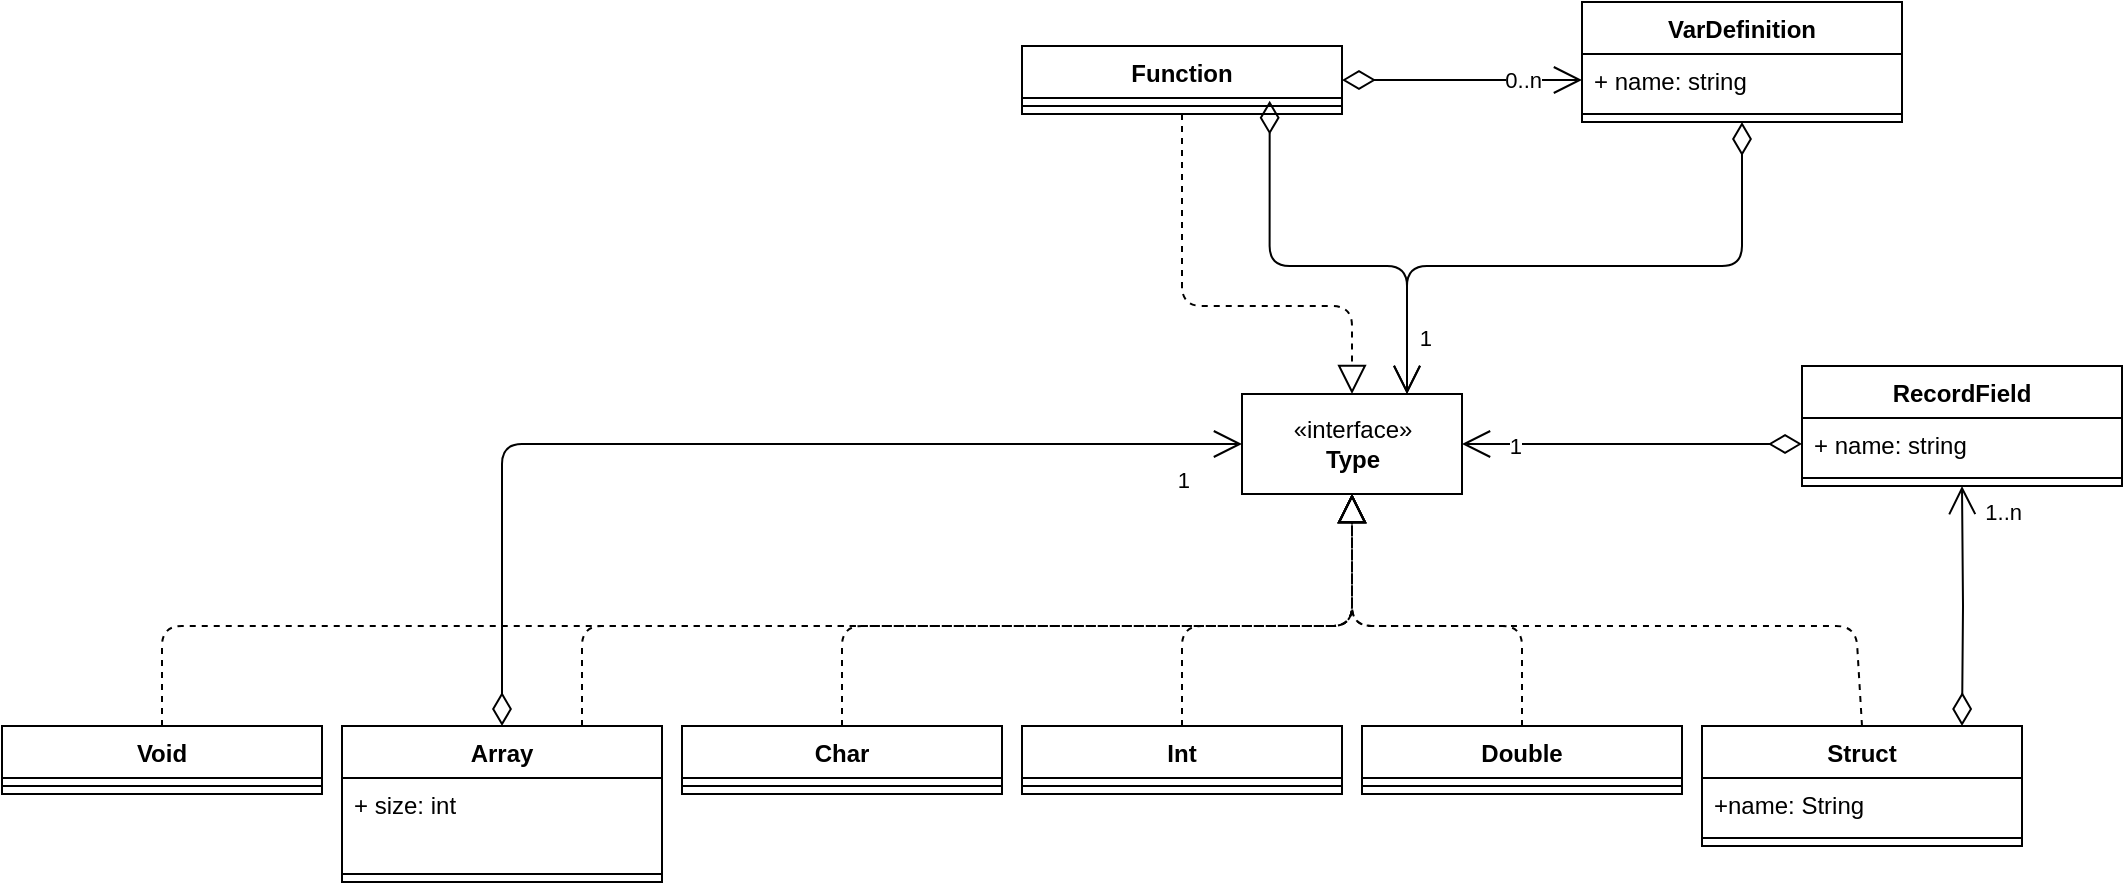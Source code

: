 <mxfile version="15.4.3" type="device"><diagram id="_OmRYDGXQTk0q7Ua_dr8" name="Page-1"><mxGraphModel dx="2012" dy="1796" grid="1" gridSize="10" guides="1" tooltips="1" connect="1" arrows="1" fold="1" page="1" pageScale="1" pageWidth="827" pageHeight="1169" math="0" shadow="0"><root><mxCell id="0"/><mxCell id="1" parent="0"/><mxCell id="3f4uJwtjrz-4ykXI1PIJ-1" value="«interface»&lt;br&gt;&lt;b&gt;Type&lt;/b&gt;" style="html=1;" parent="1" vertex="1"><mxGeometry x="370" y="84" width="110" height="50" as="geometry"/></mxCell><mxCell id="3f4uJwtjrz-4ykXI1PIJ-2" value="Int" style="swimlane;fontStyle=1;align=center;verticalAlign=top;childLayout=stackLayout;horizontal=1;startSize=26;horizontalStack=0;resizeParent=1;resizeParentMax=0;resizeLast=0;collapsible=1;marginBottom=0;" parent="1" vertex="1"><mxGeometry x="260" y="250" width="160" height="34" as="geometry"><mxRectangle x="330" y="250" width="50" height="26" as="alternateBounds"/></mxGeometry></mxCell><mxCell id="3f4uJwtjrz-4ykXI1PIJ-4" value="" style="line;strokeWidth=1;fillColor=none;align=left;verticalAlign=middle;spacingTop=-1;spacingLeft=3;spacingRight=3;rotatable=0;labelPosition=right;points=[];portConstraint=eastwest;" parent="3f4uJwtjrz-4ykXI1PIJ-2" vertex="1"><mxGeometry y="26" width="160" height="8" as="geometry"/></mxCell><mxCell id="3f4uJwtjrz-4ykXI1PIJ-6" value="Char" style="swimlane;fontStyle=1;align=center;verticalAlign=top;childLayout=stackLayout;horizontal=1;startSize=26;horizontalStack=0;resizeParent=1;resizeParentMax=0;resizeLast=0;collapsible=1;marginBottom=0;" parent="1" vertex="1"><mxGeometry x="90" y="250" width="160" height="34" as="geometry"/></mxCell><mxCell id="3f4uJwtjrz-4ykXI1PIJ-8" value="" style="line;strokeWidth=1;fillColor=none;align=left;verticalAlign=middle;spacingTop=-1;spacingLeft=3;spacingRight=3;rotatable=0;labelPosition=right;points=[];portConstraint=eastwest;" parent="3f4uJwtjrz-4ykXI1PIJ-6" vertex="1"><mxGeometry y="26" width="160" height="8" as="geometry"/></mxCell><mxCell id="3f4uJwtjrz-4ykXI1PIJ-10" value="Double" style="swimlane;fontStyle=1;align=center;verticalAlign=top;childLayout=stackLayout;horizontal=1;startSize=26;horizontalStack=0;resizeParent=1;resizeParentMax=0;resizeLast=0;collapsible=1;marginBottom=0;" parent="1" vertex="1"><mxGeometry x="430" y="250" width="160" height="34" as="geometry"/></mxCell><mxCell id="3f4uJwtjrz-4ykXI1PIJ-12" value="" style="line;strokeWidth=1;fillColor=none;align=left;verticalAlign=middle;spacingTop=-1;spacingLeft=3;spacingRight=3;rotatable=0;labelPosition=right;points=[];portConstraint=eastwest;" parent="3f4uJwtjrz-4ykXI1PIJ-10" vertex="1"><mxGeometry y="26" width="160" height="8" as="geometry"/></mxCell><mxCell id="3f4uJwtjrz-4ykXI1PIJ-14" value="Struct" style="swimlane;fontStyle=1;align=center;verticalAlign=top;childLayout=stackLayout;horizontal=1;startSize=26;horizontalStack=0;resizeParent=1;resizeParentMax=0;resizeLast=0;collapsible=1;marginBottom=0;" parent="1" vertex="1"><mxGeometry x="600" y="250" width="160" height="60" as="geometry"/></mxCell><mxCell id="3f4uJwtjrz-4ykXI1PIJ-15" value="+name: String" style="text;strokeColor=none;fillColor=none;align=left;verticalAlign=top;spacingLeft=4;spacingRight=4;overflow=hidden;rotatable=0;points=[[0,0.5],[1,0.5]];portConstraint=eastwest;" parent="3f4uJwtjrz-4ykXI1PIJ-14" vertex="1"><mxGeometry y="26" width="160" height="26" as="geometry"/></mxCell><mxCell id="3f4uJwtjrz-4ykXI1PIJ-16" value="" style="line;strokeWidth=1;fillColor=none;align=left;verticalAlign=middle;spacingTop=-1;spacingLeft=3;spacingRight=3;rotatable=0;labelPosition=right;points=[];portConstraint=eastwest;" parent="3f4uJwtjrz-4ykXI1PIJ-14" vertex="1"><mxGeometry y="52" width="160" height="8" as="geometry"/></mxCell><mxCell id="3f4uJwtjrz-4ykXI1PIJ-18" value="" style="endArrow=block;dashed=1;endFill=0;endSize=12;html=1;rounded=1;entryX=0.5;entryY=1;entryDx=0;entryDy=0;exitX=0.5;exitY=0;exitDx=0;exitDy=0;" parent="1" source="3f4uJwtjrz-4ykXI1PIJ-6" target="3f4uJwtjrz-4ykXI1PIJ-1" edge="1"><mxGeometry width="160" relative="1" as="geometry"><mxPoint x="260" y="290" as="sourcePoint"/><mxPoint x="420" y="290" as="targetPoint"/><Array as="points"><mxPoint x="170" y="200"/><mxPoint x="425" y="200"/></Array></mxGeometry></mxCell><mxCell id="3f4uJwtjrz-4ykXI1PIJ-19" value="" style="endArrow=block;dashed=1;endFill=0;endSize=12;html=1;rounded=1;entryX=0.5;entryY=1;entryDx=0;entryDy=0;exitX=0.5;exitY=0;exitDx=0;exitDy=0;" parent="1" source="3f4uJwtjrz-4ykXI1PIJ-2" target="3f4uJwtjrz-4ykXI1PIJ-1" edge="1"><mxGeometry width="160" relative="1" as="geometry"><mxPoint x="180" y="260" as="sourcePoint"/><mxPoint x="435" y="140" as="targetPoint"/><Array as="points"><mxPoint x="340" y="200"/><mxPoint x="425" y="200"/></Array></mxGeometry></mxCell><mxCell id="3f4uJwtjrz-4ykXI1PIJ-20" value="" style="endArrow=block;dashed=1;endFill=0;endSize=12;html=1;rounded=1;entryX=0.5;entryY=1;entryDx=0;entryDy=0;exitX=0.5;exitY=0;exitDx=0;exitDy=0;" parent="1" source="3f4uJwtjrz-4ykXI1PIJ-10" target="3f4uJwtjrz-4ykXI1PIJ-1" edge="1"><mxGeometry width="160" relative="1" as="geometry"><mxPoint x="350" y="260" as="sourcePoint"/><mxPoint x="435" y="140" as="targetPoint"/><Array as="points"><mxPoint x="510" y="200"/><mxPoint x="425" y="200"/></Array></mxGeometry></mxCell><mxCell id="3f4uJwtjrz-4ykXI1PIJ-21" value="" style="endArrow=block;dashed=1;endFill=0;endSize=12;html=1;rounded=1;entryX=0.5;entryY=1;entryDx=0;entryDy=0;exitX=0.5;exitY=0;exitDx=0;exitDy=0;" parent="1" source="3f4uJwtjrz-4ykXI1PIJ-14" target="3f4uJwtjrz-4ykXI1PIJ-1" edge="1"><mxGeometry width="160" relative="1" as="geometry"><mxPoint x="520" y="260" as="sourcePoint"/><mxPoint x="435" y="140" as="targetPoint"/><Array as="points"><mxPoint x="677" y="200"/><mxPoint x="425" y="200"/></Array></mxGeometry></mxCell><mxCell id="3f4uJwtjrz-4ykXI1PIJ-22" value="" style="endArrow=open;html=1;endSize=12;startArrow=diamondThin;startSize=14;startFill=0;edgeStyle=orthogonalEdgeStyle;rounded=0;entryX=0.5;entryY=1;entryDx=0;entryDy=0;" parent="1" target="yHxFha-rpVBYyf9U03k0-20" edge="1"><mxGeometry relative="1" as="geometry"><mxPoint x="730" y="250" as="sourcePoint"/><mxPoint x="420" y="290" as="targetPoint"/></mxGeometry></mxCell><mxCell id="3f4uJwtjrz-4ykXI1PIJ-24" value="1..n" style="edgeLabel;resizable=0;html=1;align=right;verticalAlign=top;" parent="3f4uJwtjrz-4ykXI1PIJ-22" connectable="0" vertex="1"><mxGeometry x="1" relative="1" as="geometry"><mxPoint x="30" as="offset"/></mxGeometry></mxCell><mxCell id="3f4uJwtjrz-4ykXI1PIJ-26" value="Array" style="swimlane;fontStyle=1;align=center;verticalAlign=top;childLayout=stackLayout;horizontal=1;startSize=26;horizontalStack=0;resizeParent=1;resizeParentMax=0;resizeLast=0;collapsible=1;marginBottom=0;" parent="1" vertex="1"><mxGeometry x="-80" y="250" width="160" height="78" as="geometry"/></mxCell><mxCell id="3f4uJwtjrz-4ykXI1PIJ-27" value="+ size: int&#xA;" style="text;strokeColor=none;fillColor=none;align=left;verticalAlign=top;spacingLeft=4;spacingRight=4;overflow=hidden;rotatable=0;points=[[0,0.5],[1,0.5]];portConstraint=eastwest;" parent="3f4uJwtjrz-4ykXI1PIJ-26" vertex="1"><mxGeometry y="26" width="160" height="44" as="geometry"/></mxCell><mxCell id="3f4uJwtjrz-4ykXI1PIJ-28" value="" style="line;strokeWidth=1;fillColor=none;align=left;verticalAlign=middle;spacingTop=-1;spacingLeft=3;spacingRight=3;rotatable=0;labelPosition=right;points=[];portConstraint=eastwest;" parent="3f4uJwtjrz-4ykXI1PIJ-26" vertex="1"><mxGeometry y="70" width="160" height="8" as="geometry"/></mxCell><mxCell id="3f4uJwtjrz-4ykXI1PIJ-30" value="" style="endArrow=open;html=1;endSize=12;startArrow=diamondThin;startSize=14;startFill=0;edgeStyle=orthogonalEdgeStyle;exitX=0.5;exitY=0;exitDx=0;exitDy=0;entryX=0;entryY=0.5;entryDx=0;entryDy=0;rounded=1;" parent="1" source="3f4uJwtjrz-4ykXI1PIJ-26" target="3f4uJwtjrz-4ykXI1PIJ-1" edge="1"><mxGeometry x="-0.01" y="-35" relative="1" as="geometry"><mxPoint x="260" y="290" as="sourcePoint"/><mxPoint x="420" y="290" as="targetPoint"/><mxPoint as="offset"/></mxGeometry></mxCell><mxCell id="3f4uJwtjrz-4ykXI1PIJ-32" value="1" style="edgeLabel;resizable=0;html=1;align=right;verticalAlign=top;" parent="3f4uJwtjrz-4ykXI1PIJ-30" connectable="0" vertex="1"><mxGeometry x="1" relative="1" as="geometry"><mxPoint x="-26" y="5" as="offset"/></mxGeometry></mxCell><mxCell id="3f4uJwtjrz-4ykXI1PIJ-33" value="" style="endArrow=block;dashed=1;endFill=0;endSize=12;html=1;rounded=1;entryX=0.5;entryY=1;entryDx=0;entryDy=0;exitX=0.75;exitY=0;exitDx=0;exitDy=0;jumpStyle=none;" parent="1" source="3f4uJwtjrz-4ykXI1PIJ-26" target="3f4uJwtjrz-4ykXI1PIJ-1" edge="1"><mxGeometry width="160" relative="1" as="geometry"><mxPoint x="180" y="260" as="sourcePoint"/><mxPoint x="435" y="140" as="targetPoint"/><Array as="points"><mxPoint x="40" y="200"/><mxPoint x="425" y="200"/></Array></mxGeometry></mxCell><mxCell id="yHxFha-rpVBYyf9U03k0-1" value="Function" style="swimlane;fontStyle=1;align=center;verticalAlign=top;childLayout=stackLayout;horizontal=1;startSize=26;horizontalStack=0;resizeParent=1;resizeParentMax=0;resizeLast=0;collapsible=1;marginBottom=0;" parent="1" vertex="1"><mxGeometry x="260" y="-90" width="160" height="34" as="geometry"/></mxCell><mxCell id="yHxFha-rpVBYyf9U03k0-3" value="" style="line;strokeWidth=1;fillColor=none;align=left;verticalAlign=middle;spacingTop=-1;spacingLeft=3;spacingRight=3;rotatable=0;labelPosition=right;points=[];portConstraint=eastwest;" parent="yHxFha-rpVBYyf9U03k0-1" vertex="1"><mxGeometry y="26" width="160" height="8" as="geometry"/></mxCell><mxCell id="yHxFha-rpVBYyf9U03k0-5" value="" style="endArrow=block;dashed=1;endFill=0;endSize=12;html=1;rounded=1;entryX=0.5;entryY=0;entryDx=0;entryDy=0;exitX=0.5;exitY=1;exitDx=0;exitDy=0;" parent="1" source="yHxFha-rpVBYyf9U03k0-1" target="3f4uJwtjrz-4ykXI1PIJ-1" edge="1"><mxGeometry width="160" relative="1" as="geometry"><mxPoint x="334.08" y="0.936" as="sourcePoint"/><mxPoint x="430" y="130" as="targetPoint"/><Array as="points"><mxPoint x="340" y="40"/><mxPoint x="425" y="40"/></Array></mxGeometry></mxCell><mxCell id="yHxFha-rpVBYyf9U03k0-6" value="" style="endArrow=open;html=1;endSize=12;startArrow=diamondThin;startSize=14;startFill=0;edgeStyle=orthogonalEdgeStyle;rounded=1;entryX=0.75;entryY=0;entryDx=0;entryDy=0;exitX=0.774;exitY=0.167;exitDx=0;exitDy=0;exitPerimeter=0;" parent="1" target="3f4uJwtjrz-4ykXI1PIJ-1" edge="1" source="yHxFha-rpVBYyf9U03k0-3"><mxGeometry relative="1" as="geometry"><mxPoint x="386" y="-50" as="sourcePoint"/><mxPoint x="430" y="130" as="targetPoint"/><Array as="points"><mxPoint x="384" y="20"/><mxPoint x="453" y="20"/></Array></mxGeometry></mxCell><mxCell id="yHxFha-rpVBYyf9U03k0-8" value="1" style="edgeLabel;resizable=0;html=1;align=right;verticalAlign=top;" parent="yHxFha-rpVBYyf9U03k0-6" connectable="0" vertex="1"><mxGeometry x="1" relative="1" as="geometry"><mxPoint x="13" y="-41" as="offset"/></mxGeometry></mxCell><mxCell id="yHxFha-rpVBYyf9U03k0-10" value="VarDefinition" style="swimlane;fontStyle=1;align=center;verticalAlign=top;childLayout=stackLayout;horizontal=1;startSize=26;horizontalStack=0;resizeParent=1;resizeParentMax=0;resizeLast=0;collapsible=1;marginBottom=0;" parent="1" vertex="1"><mxGeometry x="540" y="-112" width="160" height="60" as="geometry"/></mxCell><mxCell id="yHxFha-rpVBYyf9U03k0-11" value="+ name: string&#xA;" style="text;strokeColor=none;fillColor=none;align=left;verticalAlign=top;spacingLeft=4;spacingRight=4;overflow=hidden;rotatable=0;points=[[0,0.5],[1,0.5]];portConstraint=eastwest;" parent="yHxFha-rpVBYyf9U03k0-10" vertex="1"><mxGeometry y="26" width="160" height="26" as="geometry"/></mxCell><mxCell id="yHxFha-rpVBYyf9U03k0-12" value="" style="line;strokeWidth=1;fillColor=none;align=left;verticalAlign=middle;spacingTop=-1;spacingLeft=3;spacingRight=3;rotatable=0;labelPosition=right;points=[];portConstraint=eastwest;" parent="yHxFha-rpVBYyf9U03k0-10" vertex="1"><mxGeometry y="52" width="160" height="8" as="geometry"/></mxCell><mxCell id="yHxFha-rpVBYyf9U03k0-14" value="" style="endArrow=open;html=1;endSize=12;startArrow=diamondThin;startSize=14;startFill=0;edgeStyle=orthogonalEdgeStyle;rounded=0;exitX=1;exitY=0.5;exitDx=0;exitDy=0;entryX=0;entryY=0.5;entryDx=0;entryDy=0;" parent="1" source="yHxFha-rpVBYyf9U03k0-1" target="yHxFha-rpVBYyf9U03k0-11" edge="1"><mxGeometry relative="1" as="geometry"><mxPoint x="270" y="130" as="sourcePoint"/><mxPoint x="430" y="130" as="targetPoint"/></mxGeometry></mxCell><mxCell id="yHxFha-rpVBYyf9U03k0-16" value="0..n" style="edgeLabel;resizable=0;html=1;align=right;verticalAlign=top;" parent="yHxFha-rpVBYyf9U03k0-14" connectable="0" vertex="1"><mxGeometry x="1" relative="1" as="geometry"><mxPoint x="-20" y="-13" as="offset"/></mxGeometry></mxCell><mxCell id="yHxFha-rpVBYyf9U03k0-17" value="" style="endArrow=open;html=1;endSize=12;startArrow=diamondThin;startSize=14;startFill=0;edgeStyle=orthogonalEdgeStyle;rounded=1;exitX=0.5;exitY=1;exitDx=0;exitDy=0;entryX=0.75;entryY=0;entryDx=0;entryDy=0;" parent="1" source="yHxFha-rpVBYyf9U03k0-10" target="3f4uJwtjrz-4ykXI1PIJ-1" edge="1"><mxGeometry relative="1" as="geometry"><mxPoint x="270" y="130" as="sourcePoint"/><mxPoint x="430" y="130" as="targetPoint"/><Array as="points"><mxPoint x="620" y="20"/><mxPoint x="453" y="20"/></Array></mxGeometry></mxCell><mxCell id="yHxFha-rpVBYyf9U03k0-20" value="RecordField" style="swimlane;fontStyle=1;align=center;verticalAlign=top;childLayout=stackLayout;horizontal=1;startSize=26;horizontalStack=0;resizeParent=1;resizeParentMax=0;resizeLast=0;collapsible=1;marginBottom=0;" parent="1" vertex="1"><mxGeometry x="650" y="70" width="160" height="60" as="geometry"/></mxCell><mxCell id="yHxFha-rpVBYyf9U03k0-21" value="+ name: string" style="text;strokeColor=none;fillColor=none;align=left;verticalAlign=top;spacingLeft=4;spacingRight=4;overflow=hidden;rotatable=0;points=[[0,0.5],[1,0.5]];portConstraint=eastwest;" parent="yHxFha-rpVBYyf9U03k0-20" vertex="1"><mxGeometry y="26" width="160" height="26" as="geometry"/></mxCell><mxCell id="yHxFha-rpVBYyf9U03k0-22" value="" style="line;strokeWidth=1;fillColor=none;align=left;verticalAlign=middle;spacingTop=-1;spacingLeft=3;spacingRight=3;rotatable=0;labelPosition=right;points=[];portConstraint=eastwest;" parent="yHxFha-rpVBYyf9U03k0-20" vertex="1"><mxGeometry y="52" width="160" height="8" as="geometry"/></mxCell><mxCell id="yHxFha-rpVBYyf9U03k0-24" value="" style="endArrow=open;html=1;endSize=12;startArrow=diamondThin;startSize=14;startFill=0;edgeStyle=orthogonalEdgeStyle;rounded=0;entryX=1;entryY=0.5;entryDx=0;entryDy=0;exitX=0;exitY=0.5;exitDx=0;exitDy=0;" parent="1" source="yHxFha-rpVBYyf9U03k0-21" target="3f4uJwtjrz-4ykXI1PIJ-1" edge="1"><mxGeometry relative="1" as="geometry"><mxPoint x="640" y="105" as="sourcePoint"/><mxPoint x="430" y="210" as="targetPoint"/></mxGeometry></mxCell><mxCell id="yHxFha-rpVBYyf9U03k0-26" value="1" style="edgeLabel;resizable=0;html=1;align=right;verticalAlign=top;" parent="yHxFha-rpVBYyf9U03k0-24" connectable="0" vertex="1"><mxGeometry x="1" relative="1" as="geometry"><mxPoint x="30" y="-12" as="offset"/></mxGeometry></mxCell><mxCell id="pTpOCe1_6CdusR7j-YRt-1" value="Void" style="swimlane;fontStyle=1;align=center;verticalAlign=top;childLayout=stackLayout;horizontal=1;startSize=26;horizontalStack=0;resizeParent=1;resizeParentMax=0;resizeLast=0;collapsible=1;marginBottom=0;" vertex="1" parent="1"><mxGeometry x="-250" y="250" width="160" height="34" as="geometry"/></mxCell><mxCell id="pTpOCe1_6CdusR7j-YRt-3" value="" style="line;strokeWidth=1;fillColor=none;align=left;verticalAlign=middle;spacingTop=-1;spacingLeft=3;spacingRight=3;rotatable=0;labelPosition=right;points=[];portConstraint=eastwest;" vertex="1" parent="pTpOCe1_6CdusR7j-YRt-1"><mxGeometry y="26" width="160" height="8" as="geometry"/></mxCell><mxCell id="pTpOCe1_6CdusR7j-YRt-5" value="" style="endArrow=block;dashed=1;endFill=0;endSize=12;html=1;rounded=1;edgeStyle=orthogonalEdgeStyle;entryX=0.5;entryY=1;entryDx=0;entryDy=0;exitX=0.5;exitY=0;exitDx=0;exitDy=0;" edge="1" parent="1" source="pTpOCe1_6CdusR7j-YRt-1" target="3f4uJwtjrz-4ykXI1PIJ-1"><mxGeometry width="160" relative="1" as="geometry"><mxPoint x="290" y="60" as="sourcePoint"/><mxPoint x="450" y="60" as="targetPoint"/><Array as="points"><mxPoint x="-170" y="200"/><mxPoint x="425" y="200"/></Array></mxGeometry></mxCell></root></mxGraphModel></diagram></mxfile>